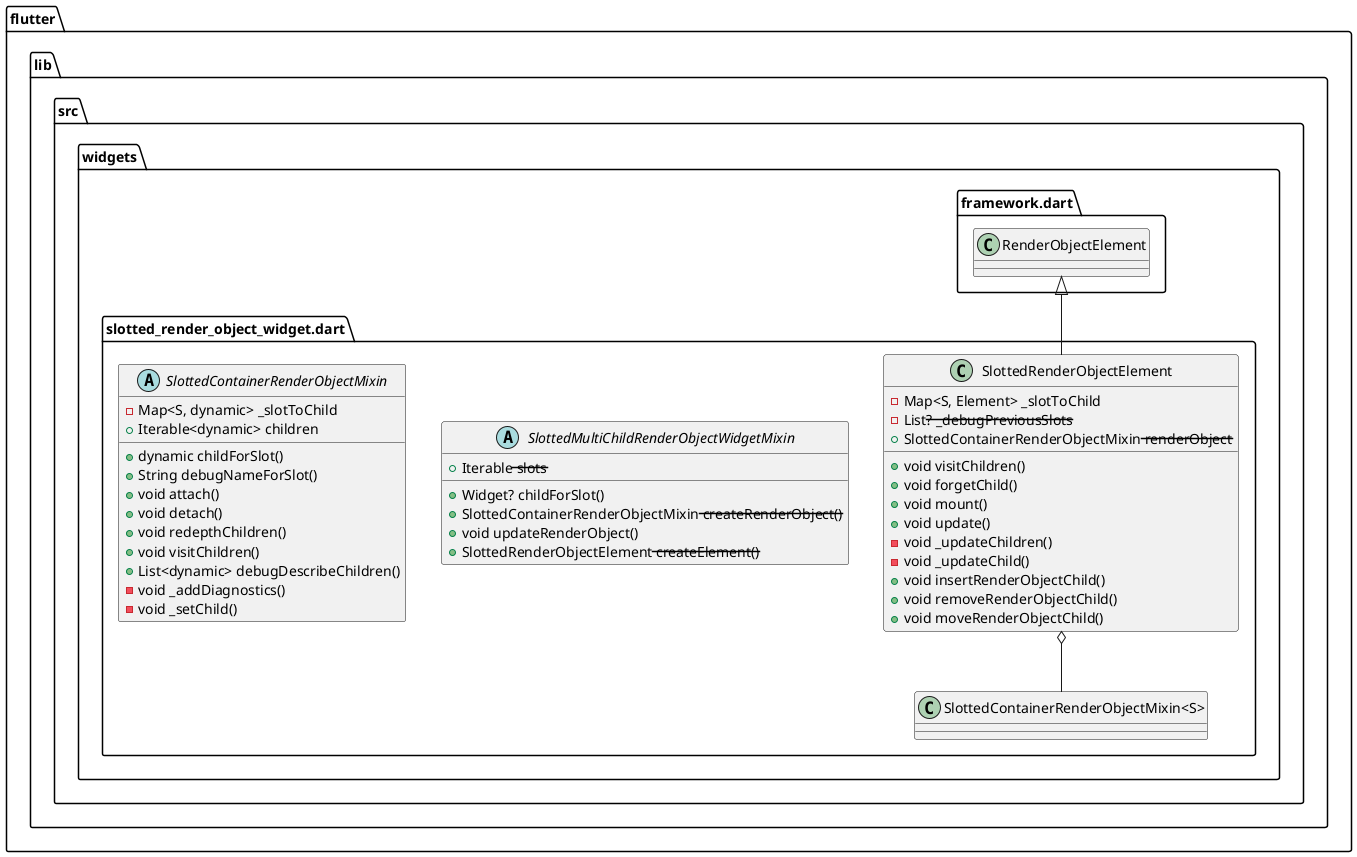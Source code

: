 @startuml
set namespaceSeparator ::

class "flutter::lib::src::widgets::slotted_render_object_widget.dart::SlottedRenderObjectElement" {
  -Map<S, Element> _slotToChild
  -List<S>? _debugPreviousSlots
  +SlottedContainerRenderObjectMixin<S> renderObject
  +void visitChildren()
  +void forgetChild()
  +void mount()
  +void update()
  -void _updateChildren()
  -void _updateChild()
  +void insertRenderObjectChild()
  +void removeRenderObjectChild()
  +void moveRenderObjectChild()
}

"flutter::lib::src::widgets::slotted_render_object_widget.dart::SlottedRenderObjectElement" o-- "flutter::lib::src::widgets::slotted_render_object_widget.dart::SlottedContainerRenderObjectMixin<S>"
"flutter::lib::src::widgets::framework.dart::RenderObjectElement" <|-- "flutter::lib::src::widgets::slotted_render_object_widget.dart::SlottedRenderObjectElement"

abstract class "flutter::lib::src::widgets::slotted_render_object_widget.dart::SlottedMultiChildRenderObjectWidgetMixin" {
  +Iterable<S> slots
  +Widget? childForSlot()
  +SlottedContainerRenderObjectMixin<S> createRenderObject()
  +void updateRenderObject()
  +SlottedRenderObjectElement<S> createElement()
}

abstract class "flutter::lib::src::widgets::slotted_render_object_widget.dart::SlottedContainerRenderObjectMixin" {
  -Map<S, dynamic> _slotToChild
  +Iterable<dynamic> children
  +dynamic childForSlot()
  +String debugNameForSlot()
  +void attach()
  +void detach()
  +void redepthChildren()
  +void visitChildren()
  +List<dynamic> debugDescribeChildren()
  -void _addDiagnostics()
  -void _setChild()
}


@enduml